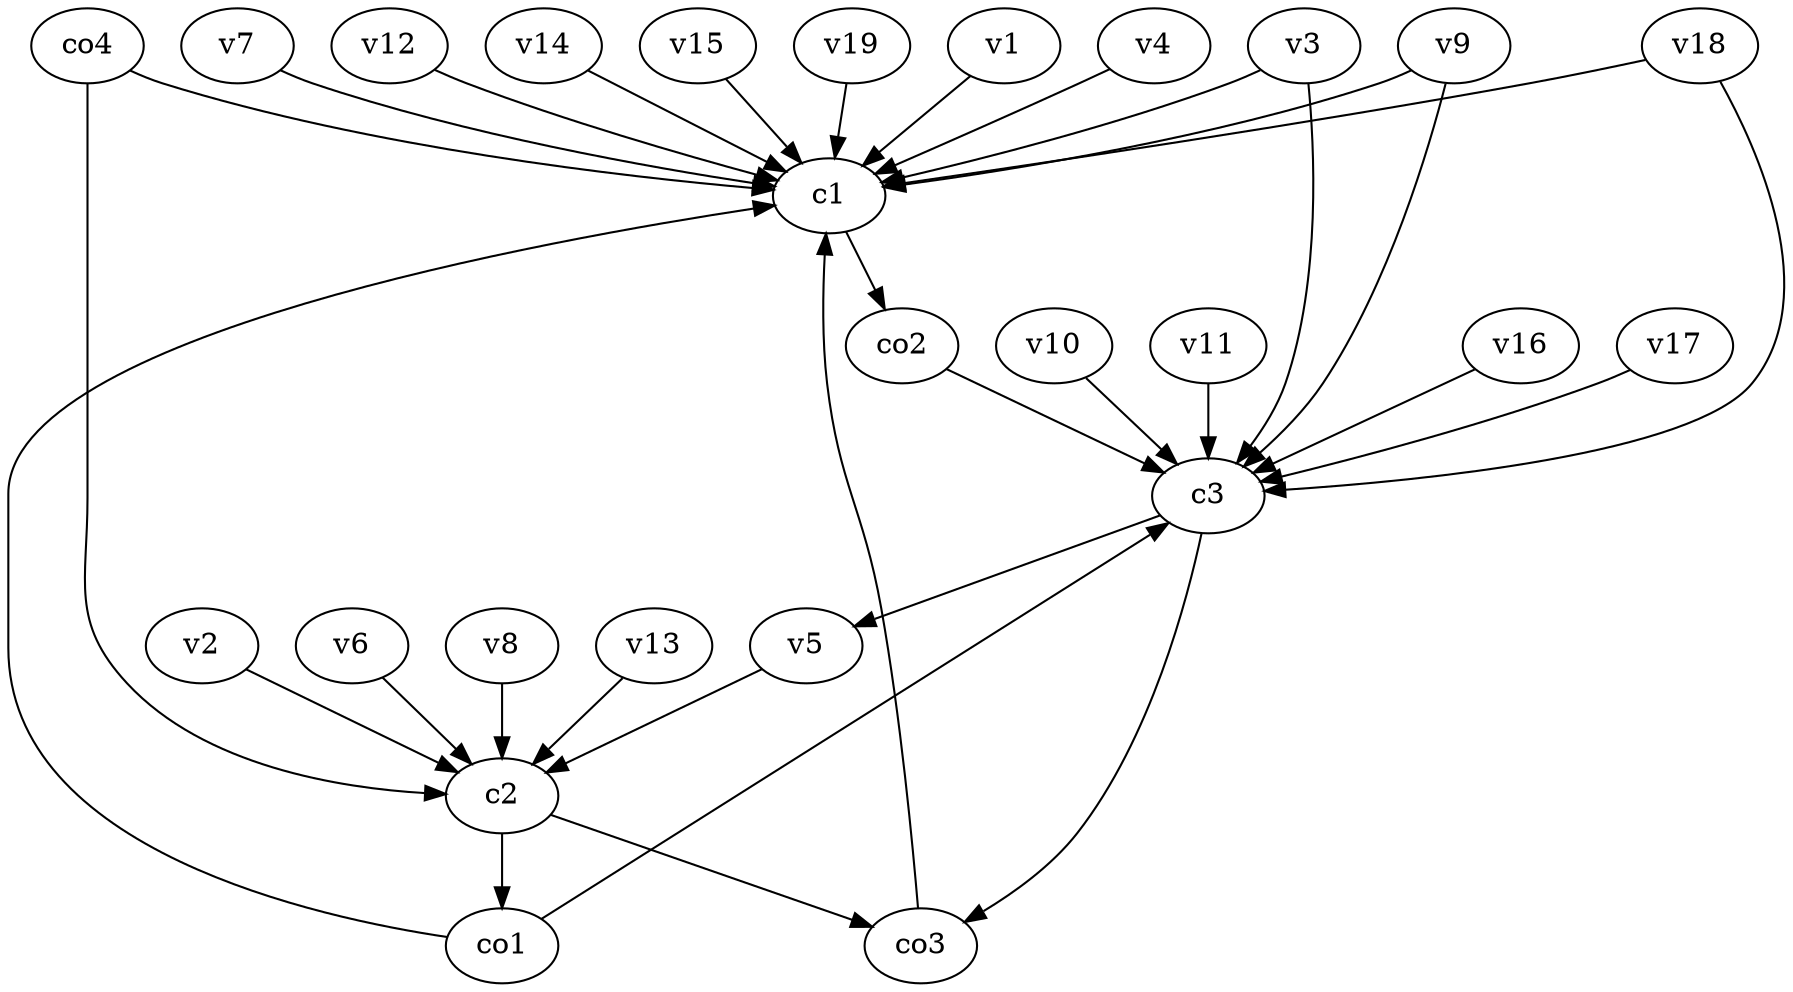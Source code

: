 strict digraph  {
c1;
c2;
c3;
v1;
v2;
v3;
v4;
v5;
v6;
v7;
v8;
v9;
v10;
v11;
v12;
v13;
v14;
v15;
v16;
v17;
v18;
v19;
co1;
co2;
co3;
co4;
c1 -> co2  [weight=1];
c2 -> co3  [weight=1];
c2 -> co1  [weight=1];
c3 -> co3  [weight=1];
c3 -> v5  [weight=1];
v1 -> c1  [weight=1];
v2 -> c2  [weight=1];
v3 -> c1  [weight=1];
v3 -> c3  [weight=1];
v4 -> c1  [weight=1];
v5 -> c2  [weight=1];
v6 -> c2  [weight=1];
v7 -> c1  [weight=1];
v8 -> c2  [weight=1];
v9 -> c1  [weight=1];
v9 -> c3  [weight=1];
v10 -> c3  [weight=1];
v11 -> c3  [weight=1];
v12 -> c1  [weight=1];
v13 -> c2  [weight=1];
v14 -> c1  [weight=1];
v15 -> c1  [weight=1];
v16 -> c3  [weight=1];
v17 -> c3  [weight=1];
v18 -> c3  [weight=1];
v18 -> c1  [weight=1];
v19 -> c1  [weight=1];
co1 -> c3  [weight=1];
co1 -> c1  [weight=1];
co2 -> c3  [weight=1];
co3 -> c1  [weight=1];
co4 -> c2  [weight=1];
co4 -> c1  [weight=1];
}

